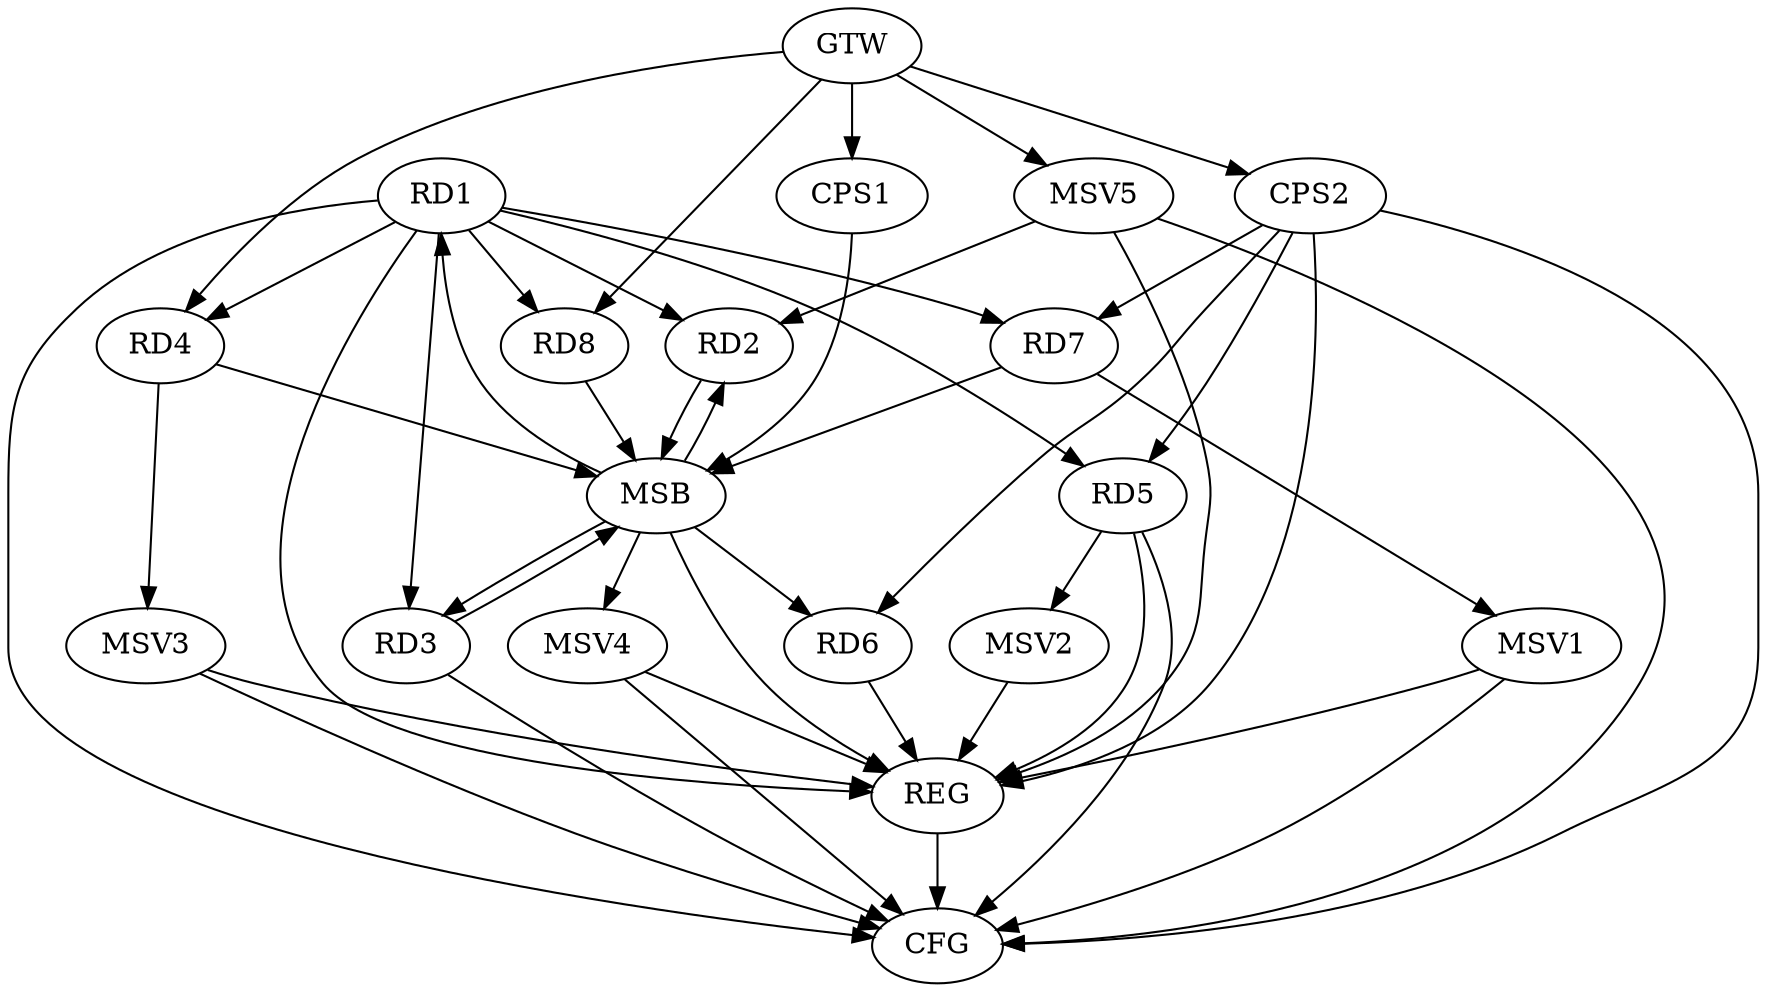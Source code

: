 strict digraph G {
  RD1 [ label="RD1" ];
  RD2 [ label="RD2" ];
  RD3 [ label="RD3" ];
  RD4 [ label="RD4" ];
  RD5 [ label="RD5" ];
  RD6 [ label="RD6" ];
  RD7 [ label="RD7" ];
  RD8 [ label="RD8" ];
  CPS1 [ label="CPS1" ];
  CPS2 [ label="CPS2" ];
  GTW [ label="GTW" ];
  REG [ label="REG" ];
  MSB [ label="MSB" ];
  CFG [ label="CFG" ];
  MSV1 [ label="MSV1" ];
  MSV2 [ label="MSV2" ];
  MSV3 [ label="MSV3" ];
  MSV4 [ label="MSV4" ];
  MSV5 [ label="MSV5" ];
  CPS2 -> RD5;
  CPS2 -> RD6;
  CPS2 -> RD7;
  GTW -> RD4;
  GTW -> RD8;
  GTW -> CPS1;
  GTW -> CPS2;
  RD1 -> REG;
  RD5 -> REG;
  RD6 -> REG;
  CPS2 -> REG;
  RD2 -> MSB;
  MSB -> REG;
  RD3 -> MSB;
  RD4 -> MSB;
  MSB -> RD2;
  RD7 -> MSB;
  RD8 -> MSB;
  MSB -> RD1;
  MSB -> RD6;
  CPS1 -> MSB;
  MSB -> RD3;
  RD5 -> CFG;
  RD1 -> CFG;
  CPS2 -> CFG;
  RD3 -> CFG;
  REG -> CFG;
  RD1 -> RD4;
  RD1 -> RD8;
  RD1 -> RD2;
  RD1 -> RD3;
  RD1 -> RD5;
  RD1 -> RD7;
  RD7 -> MSV1;
  MSV1 -> REG;
  MSV1 -> CFG;
  RD5 -> MSV2;
  MSV2 -> REG;
  RD4 -> MSV3;
  MSV3 -> REG;
  MSV3 -> CFG;
  MSB -> MSV4;
  MSV4 -> REG;
  MSV4 -> CFG;
  MSV5 -> RD2;
  GTW -> MSV5;
  MSV5 -> REG;
  MSV5 -> CFG;
}
